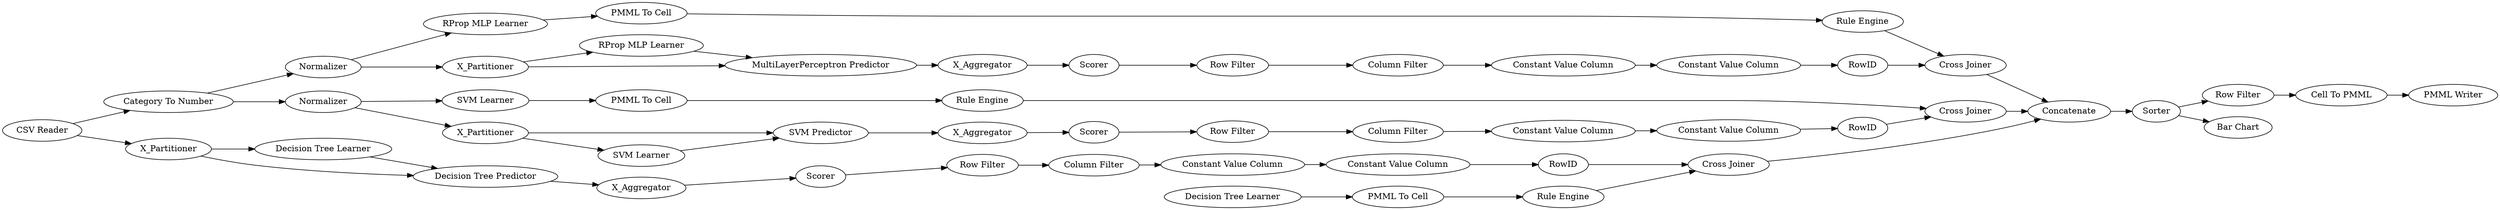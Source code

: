 digraph {
	"-4695231664136100154_34" [label="Rule Engine"]
	"-167387453841393514_2" [label=X_Partitioner]
	"5452775568138588287_2" [label=X_Partitioner]
	"7781882753933064538_31" [label="SVM Learner"]
	"7806425927164235559_52" [label=Sorter]
	"-5510129859998862728_290" [label="Constant Value Column"]
	"6858457843522826455_34" [label="PMML To Cell"]
	"-5510129859998862728_293" [label=RowID]
	"7806425927164235559_60" [label=Concatenate]
	"7781882753933064538_40" [label=Normalizer]
	"7806425927164235559_61" [label="PMML Writer"]
	"-167387453841393514_7" [label=X_Aggregator]
	"-5510129859998862728_9" [label="Row Filter"]
	"5452775568138588287_7" [label=X_Aggregator]
	"-167387453841393514_38" [label="Cross Joiner"]
	"-4695231664136100154_22" [label="PMML To Cell"]
	"-5057716146973758907_293" [label=RowID]
	"7806425927164235559_2" [label="Category To Number"]
	"7806425927164235559_54" [label="Cell To PMML"]
	"-167387453841393514_32" [label="MultiLayerPerceptron Predictor"]
	"-5057716146973758907_292" [label="Constant Value Column"]
	"6858457843522826455_35" [label="Rule Engine"]
	"5452775568138588287_38" [label="Cross Joiner"]
	"7781882753933064538_32" [label="SVM Predictor"]
	"7806425927164235559_53" [label="Row Filter"]
	"7806425927164235559_62" [label="Bar Chart"]
	"-7465700190924697462_293" [label=RowID]
	"7781882753933064538_41" [label=Scorer]
	"7781882753933064538_39" [label="Cross Joiner"]
	"7806425927164235559_1" [label="CSV Reader"]
	"-5510129859998862728_292" [label="Constant Value Column"]
	"5452775568138588287_31" [label="Decision Tree Learner"]
	"-167387453841393514_39" [label=Normalizer]
	"7781882753933064538_2" [label=X_Partitioner]
	"-7465700190924697462_290" [label="Constant Value Column"]
	"-7465700190924697462_9" [label="Row Filter"]
	"6858457843522826455_33" [label="SVM Learner"]
	"-5057716146973758907_290" [label="Constant Value Column"]
	"-7465700190924697462_294" [label="Column Filter"]
	"-435535278942762272_33" [label="Decision Tree Learner"]
	"-5057716146973758907_9" [label="Row Filter"]
	"5452775568138588287_32" [label="Decision Tree Predictor"]
	"-5510129859998862728_294" [label="Column Filter"]
	"7781882753933064538_7" [label=X_Aggregator]
	"-4695231664136100154_35" [label="RProp MLP Learner"]
	"-7465700190924697462_292" [label="Constant Value Column"]
	"-435535278942762272_34" [label="Rule Engine"]
	"5452775568138588287_39" [label=Scorer]
	"-435535278942762272_28" [label="PMML To Cell"]
	"-5057716146973758907_294" [label="Column Filter"]
	"-167387453841393514_40" [label=Scorer]
	"-167387453841393514_31" [label="RProp MLP Learner"]
	"7781882753933064538_2" -> "7781882753933064538_31"
	"6858457843522826455_33" -> "6858457843522826455_34"
	"-7465700190924697462_293" -> "7781882753933064538_39"
	"-435535278942762272_28" -> "-435535278942762272_34"
	"7806425927164235559_2" -> "7781882753933064538_40"
	"-5510129859998862728_293" -> "-167387453841393514_38"
	"-5510129859998862728_294" -> "-5510129859998862728_290"
	"7781882753933064538_7" -> "7781882753933064538_41"
	"-167387453841393514_38" -> "7806425927164235559_60"
	"-5057716146973758907_293" -> "5452775568138588287_38"
	"-5510129859998862728_9" -> "-5510129859998862728_294"
	"5452775568138588287_2" -> "5452775568138588287_31"
	"5452775568138588287_38" -> "7806425927164235559_60"
	"7781882753933064538_40" -> "6858457843522826455_33"
	"7806425927164235559_52" -> "7806425927164235559_53"
	"7781882753933064538_32" -> "7781882753933064538_7"
	"-7465700190924697462_9" -> "-7465700190924697462_294"
	"7781882753933064538_40" -> "7781882753933064538_2"
	"6858457843522826455_35" -> "7781882753933064538_39"
	"-5057716146973758907_292" -> "-5057716146973758907_293"
	"-5057716146973758907_290" -> "-5057716146973758907_292"
	"7781882753933064538_41" -> "-7465700190924697462_9"
	"-167387453841393514_39" -> "-167387453841393514_2"
	"-167387453841393514_39" -> "-4695231664136100154_35"
	"-4695231664136100154_22" -> "-4695231664136100154_34"
	"6858457843522826455_34" -> "6858457843522826455_35"
	"5452775568138588287_32" -> "5452775568138588287_7"
	"-435535278942762272_33" -> "-435535278942762272_28"
	"-4695231664136100154_35" -> "-4695231664136100154_22"
	"5452775568138588287_7" -> "5452775568138588287_39"
	"7806425927164235559_60" -> "7806425927164235559_52"
	"-5057716146973758907_9" -> "-5057716146973758907_294"
	"-167387453841393514_2" -> "-167387453841393514_32"
	"-167387453841393514_40" -> "-5510129859998862728_9"
	"-7465700190924697462_290" -> "-7465700190924697462_292"
	"5452775568138588287_2" -> "5452775568138588287_32"
	"7806425927164235559_2" -> "-167387453841393514_39"
	"-5510129859998862728_292" -> "-5510129859998862728_293"
	"7806425927164235559_54" -> "7806425927164235559_61"
	"5452775568138588287_39" -> "-5057716146973758907_9"
	"-167387453841393514_7" -> "-167387453841393514_40"
	"-4695231664136100154_34" -> "-167387453841393514_38"
	"-167387453841393514_31" -> "-167387453841393514_32"
	"-167387453841393514_2" -> "-167387453841393514_31"
	"7806425927164235559_1" -> "7806425927164235559_2"
	"-5510129859998862728_290" -> "-5510129859998862728_292"
	"-7465700190924697462_292" -> "-7465700190924697462_293"
	"7781882753933064538_39" -> "7806425927164235559_60"
	"7806425927164235559_1" -> "5452775568138588287_2"
	"-5057716146973758907_294" -> "-5057716146973758907_290"
	"7781882753933064538_31" -> "7781882753933064538_32"
	"7806425927164235559_53" -> "7806425927164235559_54"
	"7806425927164235559_52" -> "7806425927164235559_62"
	"-167387453841393514_32" -> "-167387453841393514_7"
	"-435535278942762272_34" -> "5452775568138588287_38"
	"5452775568138588287_31" -> "5452775568138588287_32"
	"7781882753933064538_2" -> "7781882753933064538_32"
	"-7465700190924697462_294" -> "-7465700190924697462_290"
	rankdir=LR
}
